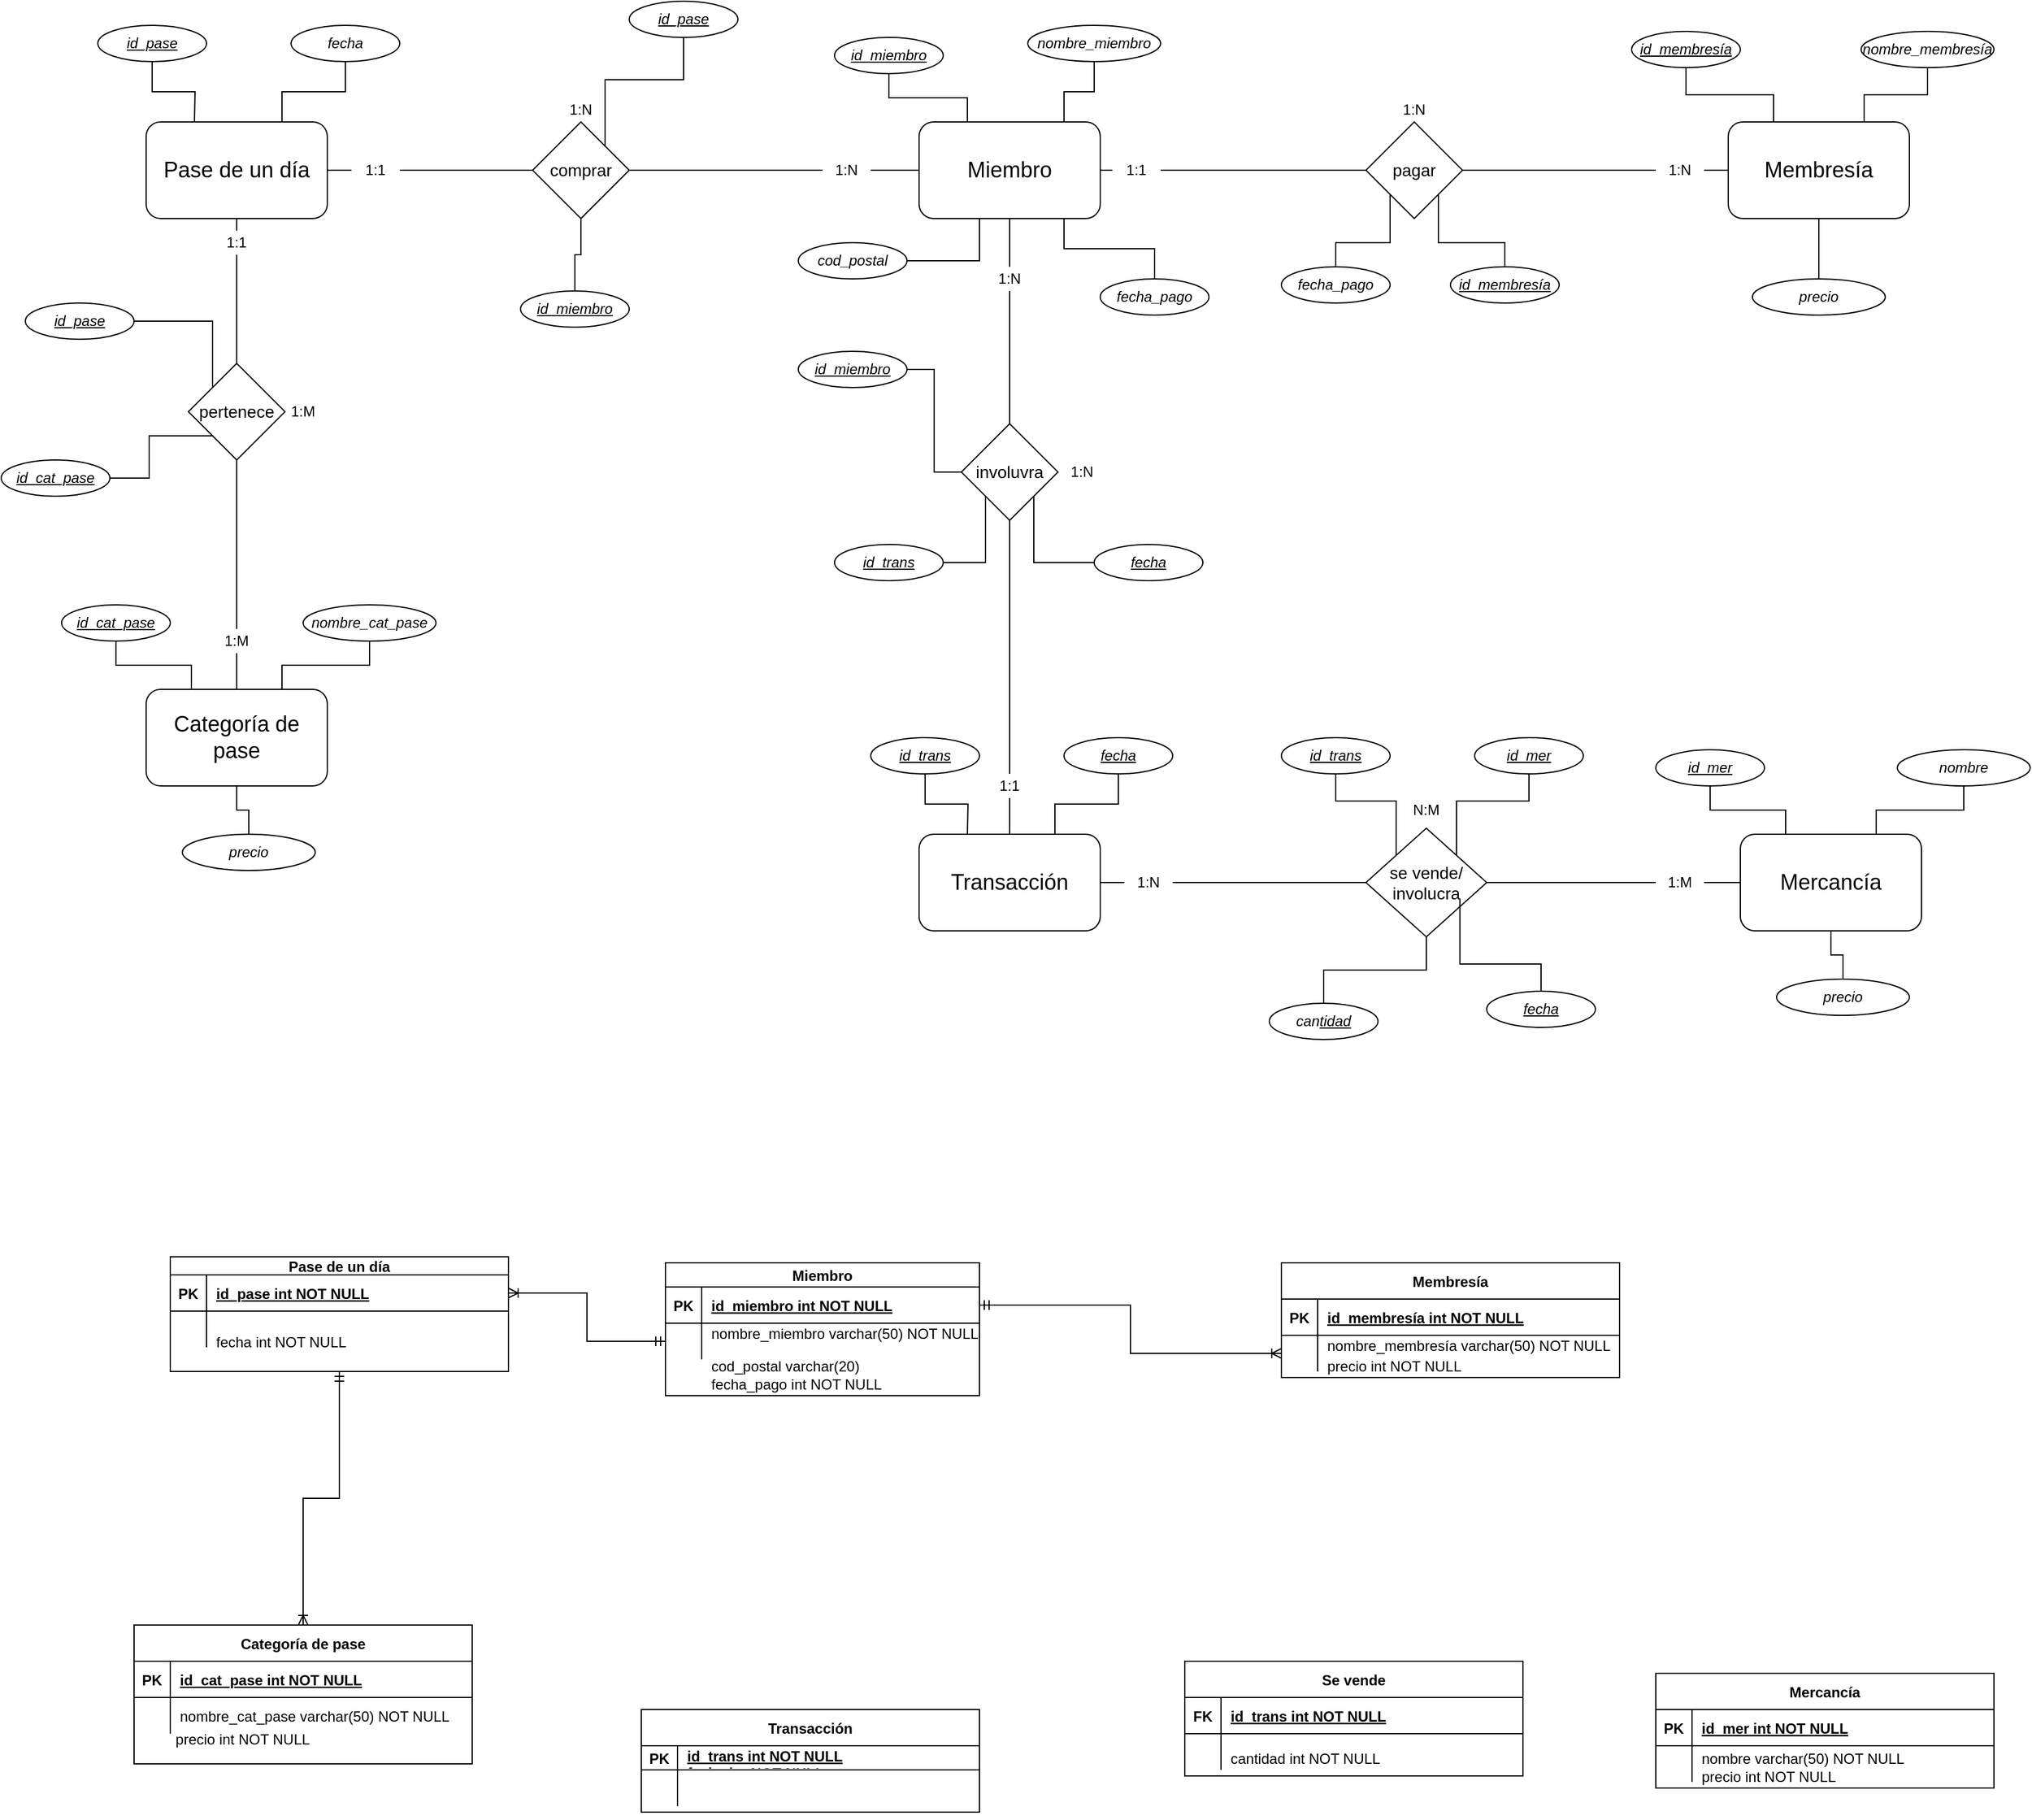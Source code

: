 <mxfile version="14.4.4" type="github">
  <diagram id="R2lEEEUBdFMjLlhIrx00" name="Page-1">
    <mxGraphModel dx="2297" dy="1808" grid="1" gridSize="10" guides="1" tooltips="1" connect="1" arrows="1" fold="1" page="1" pageScale="1" pageWidth="850" pageHeight="1100" math="0" shadow="0" extFonts="Permanent Marker^https://fonts.googleapis.com/css?family=Permanent+Marker">
      <root>
        <mxCell id="0" />
        <mxCell id="1" parent="0" />
        <mxCell id="h92drkJxd7inWmm_5_wo-7" style="edgeStyle=orthogonalEdgeStyle;rounded=0;orthogonalLoop=1;jettySize=auto;html=1;endArrow=none;endFill=0;" edge="1" parent="1" source="h92drkJxd7inWmm_5_wo-1" target="h92drkJxd7inWmm_5_wo-5">
          <mxGeometry relative="1" as="geometry">
            <Array as="points">
              <mxPoint x="540" y="-115" />
              <mxPoint x="615" y="-115" />
            </Array>
          </mxGeometry>
        </mxCell>
        <mxCell id="h92drkJxd7inWmm_5_wo-72" style="edgeStyle=orthogonalEdgeStyle;rounded=0;orthogonalLoop=1;jettySize=auto;html=1;entryX=1;entryY=0.5;entryDx=0;entryDy=0;endArrow=none;endFill=0;" edge="1" parent="1" source="h92drkJxd7inWmm_5_wo-73" target="h92drkJxd7inWmm_5_wo-70">
          <mxGeometry relative="1" as="geometry" />
        </mxCell>
        <mxCell id="h92drkJxd7inWmm_5_wo-1" value="&lt;font style=&quot;font-size: 18px&quot;&gt;Miembro&lt;/font&gt;" style="rounded=1;whiteSpace=wrap;html=1;" vertex="1" parent="1">
          <mxGeometry x="420" y="-220" width="150" height="80" as="geometry" />
        </mxCell>
        <mxCell id="h92drkJxd7inWmm_5_wo-9" style="edgeStyle=orthogonalEdgeStyle;rounded=0;orthogonalLoop=1;jettySize=auto;html=1;endArrow=none;endFill=0;" edge="1" parent="1" source="h92drkJxd7inWmm_5_wo-2" target="h92drkJxd7inWmm_5_wo-1">
          <mxGeometry relative="1" as="geometry">
            <Array as="points">
              <mxPoint x="395" y="-240" />
              <mxPoint x="460" y="-240" />
            </Array>
          </mxGeometry>
        </mxCell>
        <mxCell id="h92drkJxd7inWmm_5_wo-2" value="&lt;u&gt;&lt;i&gt;id_miembro&lt;/i&gt;&lt;/u&gt;" style="ellipse;whiteSpace=wrap;html=1;" vertex="1" parent="1">
          <mxGeometry x="350" y="-290" width="90" height="30" as="geometry" />
        </mxCell>
        <mxCell id="h92drkJxd7inWmm_5_wo-10" style="edgeStyle=orthogonalEdgeStyle;rounded=0;orthogonalLoop=1;jettySize=auto;html=1;endArrow=none;endFill=0;" edge="1" parent="1" source="h92drkJxd7inWmm_5_wo-4" target="h92drkJxd7inWmm_5_wo-1">
          <mxGeometry relative="1" as="geometry">
            <Array as="points">
              <mxPoint x="565" y="-245" />
              <mxPoint x="540" y="-245" />
            </Array>
          </mxGeometry>
        </mxCell>
        <mxCell id="h92drkJxd7inWmm_5_wo-4" value="&lt;i&gt;nombre_miembro&lt;/i&gt;" style="ellipse;whiteSpace=wrap;html=1;" vertex="1" parent="1">
          <mxGeometry x="510" y="-300" width="110" height="30" as="geometry" />
        </mxCell>
        <mxCell id="h92drkJxd7inWmm_5_wo-5" value="&lt;i&gt;fecha_pago&lt;/i&gt;" style="ellipse;whiteSpace=wrap;html=1;" vertex="1" parent="1">
          <mxGeometry x="570" y="-90" width="90" height="30" as="geometry" />
        </mxCell>
        <mxCell id="h92drkJxd7inWmm_5_wo-8" style="edgeStyle=orthogonalEdgeStyle;rounded=0;orthogonalLoop=1;jettySize=auto;html=1;endArrow=none;endFill=0;" edge="1" parent="1" source="h92drkJxd7inWmm_5_wo-6" target="h92drkJxd7inWmm_5_wo-1">
          <mxGeometry relative="1" as="geometry">
            <Array as="points">
              <mxPoint x="470" y="-105" />
            </Array>
          </mxGeometry>
        </mxCell>
        <mxCell id="h92drkJxd7inWmm_5_wo-6" value="&lt;i&gt;cod_postal&lt;/i&gt;" style="ellipse;whiteSpace=wrap;html=1;" vertex="1" parent="1">
          <mxGeometry x="320" y="-120" width="90" height="30" as="geometry" />
        </mxCell>
        <mxCell id="h92drkJxd7inWmm_5_wo-14" value="&lt;font style=&quot;font-size: 18px&quot;&gt;Membresía&lt;/font&gt;" style="rounded=1;whiteSpace=wrap;html=1;" vertex="1" parent="1">
          <mxGeometry x="1090" y="-220" width="150" height="80" as="geometry" />
        </mxCell>
        <mxCell id="h92drkJxd7inWmm_5_wo-21" style="edgeStyle=orthogonalEdgeStyle;rounded=0;orthogonalLoop=1;jettySize=auto;html=1;entryX=0.25;entryY=0;entryDx=0;entryDy=0;endArrow=none;endFill=0;" edge="1" parent="1" source="h92drkJxd7inWmm_5_wo-15" target="h92drkJxd7inWmm_5_wo-14">
          <mxGeometry relative="1" as="geometry" />
        </mxCell>
        <mxCell id="h92drkJxd7inWmm_5_wo-15" value="&lt;u&gt;&lt;i&gt;id_membresía&lt;/i&gt;&lt;/u&gt;" style="ellipse;whiteSpace=wrap;html=1;" vertex="1" parent="1">
          <mxGeometry x="1010" y="-295" width="90" height="30" as="geometry" />
        </mxCell>
        <mxCell id="h92drkJxd7inWmm_5_wo-20" style="edgeStyle=orthogonalEdgeStyle;rounded=0;orthogonalLoop=1;jettySize=auto;html=1;entryX=0.75;entryY=0;entryDx=0;entryDy=0;endArrow=none;endFill=0;" edge="1" parent="1" source="h92drkJxd7inWmm_5_wo-17" target="h92drkJxd7inWmm_5_wo-14">
          <mxGeometry relative="1" as="geometry" />
        </mxCell>
        <mxCell id="h92drkJxd7inWmm_5_wo-17" value="&lt;i&gt;nombre_membresía&lt;/i&gt;" style="ellipse;whiteSpace=wrap;html=1;" vertex="1" parent="1">
          <mxGeometry x="1200" y="-295" width="110" height="30" as="geometry" />
        </mxCell>
        <mxCell id="h92drkJxd7inWmm_5_wo-22" style="edgeStyle=orthogonalEdgeStyle;rounded=0;orthogonalLoop=1;jettySize=auto;html=1;endArrow=none;endFill=0;" edge="1" parent="1" source="h92drkJxd7inWmm_5_wo-18" target="h92drkJxd7inWmm_5_wo-14">
          <mxGeometry relative="1" as="geometry" />
        </mxCell>
        <mxCell id="h92drkJxd7inWmm_5_wo-18" value="&lt;i&gt;precio&lt;/i&gt;" style="ellipse;whiteSpace=wrap;html=1;" vertex="1" parent="1">
          <mxGeometry x="1110" y="-90" width="110" height="30" as="geometry" />
        </mxCell>
        <mxCell id="h92drkJxd7inWmm_5_wo-24" style="edgeStyle=orthogonalEdgeStyle;rounded=0;orthogonalLoop=1;jettySize=auto;html=1;entryX=0;entryY=0.5;entryDx=0;entryDy=0;endArrow=none;endFill=0;" edge="1" parent="1" source="h92drkJxd7inWmm_5_wo-67" target="h92drkJxd7inWmm_5_wo-14">
          <mxGeometry relative="1" as="geometry" />
        </mxCell>
        <mxCell id="h92drkJxd7inWmm_5_wo-25" style="edgeStyle=orthogonalEdgeStyle;rounded=0;orthogonalLoop=1;jettySize=auto;html=1;endArrow=none;endFill=0;" edge="1" parent="1" source="h92drkJxd7inWmm_5_wo-65" target="h92drkJxd7inWmm_5_wo-1">
          <mxGeometry relative="1" as="geometry">
            <Array as="points">
              <mxPoint x="570" y="-180" />
              <mxPoint x="570" y="-180" />
            </Array>
          </mxGeometry>
        </mxCell>
        <mxCell id="h92drkJxd7inWmm_5_wo-23" value="&lt;font style=&quot;font-size: 14px&quot;&gt;pagar&lt;/font&gt;" style="rhombus;whiteSpace=wrap;html=1;" vertex="1" parent="1">
          <mxGeometry x="790" y="-220" width="80" height="80" as="geometry" />
        </mxCell>
        <mxCell id="h92drkJxd7inWmm_5_wo-27" style="edgeStyle=orthogonalEdgeStyle;rounded=0;orthogonalLoop=1;jettySize=auto;html=1;entryX=0;entryY=1;entryDx=0;entryDy=0;endArrow=none;endFill=0;" edge="1" parent="1" source="h92drkJxd7inWmm_5_wo-26" target="h92drkJxd7inWmm_5_wo-23">
          <mxGeometry relative="1" as="geometry" />
        </mxCell>
        <mxCell id="h92drkJxd7inWmm_5_wo-26" value="&lt;i&gt;fecha_pago&lt;/i&gt;" style="ellipse;whiteSpace=wrap;html=1;" vertex="1" parent="1">
          <mxGeometry x="720" y="-100" width="90" height="30" as="geometry" />
        </mxCell>
        <mxCell id="h92drkJxd7inWmm_5_wo-29" style="edgeStyle=orthogonalEdgeStyle;rounded=0;orthogonalLoop=1;jettySize=auto;html=1;entryX=1;entryY=1;entryDx=0;entryDy=0;endArrow=none;endFill=0;" edge="1" parent="1" source="h92drkJxd7inWmm_5_wo-28" target="h92drkJxd7inWmm_5_wo-23">
          <mxGeometry relative="1" as="geometry" />
        </mxCell>
        <mxCell id="h92drkJxd7inWmm_5_wo-28" value="&lt;u&gt;&lt;i&gt;id_membresía&lt;/i&gt;&lt;/u&gt;" style="ellipse;whiteSpace=wrap;html=1;" vertex="1" parent="1">
          <mxGeometry x="860" y="-100" width="90" height="30" as="geometry" />
        </mxCell>
        <mxCell id="h92drkJxd7inWmm_5_wo-30" value="&lt;font style=&quot;font-size: 18px&quot;&gt;Categoría de pase&lt;/font&gt;" style="rounded=1;whiteSpace=wrap;html=1;" vertex="1" parent="1">
          <mxGeometry x="-220" y="250" width="150" height="80" as="geometry" />
        </mxCell>
        <mxCell id="h92drkJxd7inWmm_5_wo-35" style="edgeStyle=orthogonalEdgeStyle;rounded=0;orthogonalLoop=1;jettySize=auto;html=1;entryX=0.25;entryY=0;entryDx=0;entryDy=0;endArrow=none;endFill=0;" edge="1" parent="1" source="h92drkJxd7inWmm_5_wo-31" target="h92drkJxd7inWmm_5_wo-30">
          <mxGeometry relative="1" as="geometry" />
        </mxCell>
        <mxCell id="h92drkJxd7inWmm_5_wo-31" value="&lt;i&gt;&lt;u&gt;id_cat_pase&lt;/u&gt;&lt;/i&gt;" style="ellipse;whiteSpace=wrap;html=1;" vertex="1" parent="1">
          <mxGeometry x="-290" y="180" width="90" height="30" as="geometry" />
        </mxCell>
        <mxCell id="h92drkJxd7inWmm_5_wo-36" style="edgeStyle=orthogonalEdgeStyle;rounded=0;orthogonalLoop=1;jettySize=auto;html=1;entryX=0.75;entryY=0;entryDx=0;entryDy=0;endArrow=none;endFill=0;" edge="1" parent="1" source="h92drkJxd7inWmm_5_wo-33" target="h92drkJxd7inWmm_5_wo-30">
          <mxGeometry relative="1" as="geometry" />
        </mxCell>
        <mxCell id="h92drkJxd7inWmm_5_wo-33" value="&lt;i&gt;nombre_cat_pase&lt;/i&gt;" style="ellipse;whiteSpace=wrap;html=1;" vertex="1" parent="1">
          <mxGeometry x="-90" y="180" width="110" height="30" as="geometry" />
        </mxCell>
        <mxCell id="h92drkJxd7inWmm_5_wo-37" style="edgeStyle=orthogonalEdgeStyle;rounded=0;orthogonalLoop=1;jettySize=auto;html=1;endArrow=none;endFill=0;" edge="1" parent="1" source="h92drkJxd7inWmm_5_wo-34" target="h92drkJxd7inWmm_5_wo-30">
          <mxGeometry relative="1" as="geometry" />
        </mxCell>
        <mxCell id="h92drkJxd7inWmm_5_wo-34" value="&lt;i&gt;precio&lt;/i&gt;" style="ellipse;whiteSpace=wrap;html=1;" vertex="1" parent="1">
          <mxGeometry x="-190" y="370" width="110" height="30" as="geometry" />
        </mxCell>
        <mxCell id="h92drkJxd7inWmm_5_wo-71" style="edgeStyle=orthogonalEdgeStyle;rounded=0;orthogonalLoop=1;jettySize=auto;html=1;entryX=0;entryY=0.5;entryDx=0;entryDy=0;endArrow=none;endFill=0;" edge="1" parent="1" source="h92drkJxd7inWmm_5_wo-75" target="h92drkJxd7inWmm_5_wo-70">
          <mxGeometry relative="1" as="geometry" />
        </mxCell>
        <mxCell id="h92drkJxd7inWmm_5_wo-38" value="&lt;font style=&quot;font-size: 18px&quot;&gt;Pase de un día&lt;/font&gt;" style="rounded=1;whiteSpace=wrap;html=1;" vertex="1" parent="1">
          <mxGeometry x="-220" y="-220" width="150" height="80" as="geometry" />
        </mxCell>
        <mxCell id="h92drkJxd7inWmm_5_wo-46" style="edgeStyle=orthogonalEdgeStyle;rounded=0;orthogonalLoop=1;jettySize=auto;html=1;endArrow=none;endFill=0;" edge="1" parent="1" source="h92drkJxd7inWmm_5_wo-43">
          <mxGeometry relative="1" as="geometry">
            <mxPoint x="-180" y="-220" as="targetPoint" />
          </mxGeometry>
        </mxCell>
        <mxCell id="h92drkJxd7inWmm_5_wo-43" value="&lt;i&gt;&lt;u&gt;id_pase&lt;/u&gt;&lt;/i&gt;" style="ellipse;whiteSpace=wrap;html=1;" vertex="1" parent="1">
          <mxGeometry x="-260" y="-300" width="90" height="30" as="geometry" />
        </mxCell>
        <mxCell id="h92drkJxd7inWmm_5_wo-45" style="edgeStyle=orthogonalEdgeStyle;rounded=0;orthogonalLoop=1;jettySize=auto;html=1;entryX=0.75;entryY=0;entryDx=0;entryDy=0;endArrow=none;endFill=0;" edge="1" parent="1" source="h92drkJxd7inWmm_5_wo-44" target="h92drkJxd7inWmm_5_wo-38">
          <mxGeometry relative="1" as="geometry" />
        </mxCell>
        <mxCell id="h92drkJxd7inWmm_5_wo-44" value="&lt;i&gt;fecha&lt;/i&gt;" style="ellipse;whiteSpace=wrap;html=1;" vertex="1" parent="1">
          <mxGeometry x="-100" y="-300" width="90" height="30" as="geometry" />
        </mxCell>
        <mxCell id="h92drkJxd7inWmm_5_wo-98" style="edgeStyle=orthogonalEdgeStyle;rounded=0;orthogonalLoop=1;jettySize=auto;html=1;endArrow=none;endFill=0;" edge="1" parent="1" source="h92drkJxd7inWmm_5_wo-99" target="h92drkJxd7inWmm_5_wo-96">
          <mxGeometry relative="1" as="geometry" />
        </mxCell>
        <mxCell id="h92drkJxd7inWmm_5_wo-53" value="&lt;font style=&quot;font-size: 18px&quot;&gt;Mercancía&lt;/font&gt;" style="rounded=1;whiteSpace=wrap;html=1;" vertex="1" parent="1">
          <mxGeometry x="1100" y="370" width="150" height="80" as="geometry" />
        </mxCell>
        <mxCell id="h92drkJxd7inWmm_5_wo-54" style="edgeStyle=orthogonalEdgeStyle;rounded=0;orthogonalLoop=1;jettySize=auto;html=1;entryX=0.25;entryY=0;entryDx=0;entryDy=0;endArrow=none;endFill=0;" edge="1" parent="1" source="h92drkJxd7inWmm_5_wo-55" target="h92drkJxd7inWmm_5_wo-53">
          <mxGeometry relative="1" as="geometry" />
        </mxCell>
        <mxCell id="h92drkJxd7inWmm_5_wo-55" value="&lt;i&gt;&lt;u&gt;id_mer&lt;/u&gt;&lt;/i&gt;" style="ellipse;whiteSpace=wrap;html=1;" vertex="1" parent="1">
          <mxGeometry x="1030" y="300" width="90" height="30" as="geometry" />
        </mxCell>
        <mxCell id="h92drkJxd7inWmm_5_wo-56" style="edgeStyle=orthogonalEdgeStyle;rounded=0;orthogonalLoop=1;jettySize=auto;html=1;entryX=0.75;entryY=0;entryDx=0;entryDy=0;endArrow=none;endFill=0;" edge="1" parent="1" source="h92drkJxd7inWmm_5_wo-57" target="h92drkJxd7inWmm_5_wo-53">
          <mxGeometry relative="1" as="geometry" />
        </mxCell>
        <mxCell id="h92drkJxd7inWmm_5_wo-57" value="&lt;i&gt;nombre&lt;/i&gt;" style="ellipse;whiteSpace=wrap;html=1;" vertex="1" parent="1">
          <mxGeometry x="1230" y="300" width="110" height="30" as="geometry" />
        </mxCell>
        <mxCell id="h92drkJxd7inWmm_5_wo-58" style="edgeStyle=orthogonalEdgeStyle;rounded=0;orthogonalLoop=1;jettySize=auto;html=1;endArrow=none;endFill=0;" edge="1" parent="1" source="h92drkJxd7inWmm_5_wo-59" target="h92drkJxd7inWmm_5_wo-53">
          <mxGeometry relative="1" as="geometry" />
        </mxCell>
        <mxCell id="h92drkJxd7inWmm_5_wo-59" value="&lt;i&gt;precio&lt;/i&gt;" style="ellipse;whiteSpace=wrap;html=1;" vertex="1" parent="1">
          <mxGeometry x="1130" y="490" width="110" height="30" as="geometry" />
        </mxCell>
        <mxCell id="h92drkJxd7inWmm_5_wo-97" style="edgeStyle=orthogonalEdgeStyle;rounded=0;orthogonalLoop=1;jettySize=auto;html=1;endArrow=none;endFill=0;" edge="1" parent="1" source="h92drkJxd7inWmm_5_wo-101" target="h92drkJxd7inWmm_5_wo-96">
          <mxGeometry relative="1" as="geometry" />
        </mxCell>
        <mxCell id="h92drkJxd7inWmm_5_wo-60" value="&lt;font style=&quot;font-size: 18px&quot;&gt;Transacción&lt;/font&gt;" style="rounded=1;whiteSpace=wrap;html=1;" vertex="1" parent="1">
          <mxGeometry x="420" y="370" width="150" height="80" as="geometry" />
        </mxCell>
        <mxCell id="h92drkJxd7inWmm_5_wo-61" style="edgeStyle=orthogonalEdgeStyle;rounded=0;orthogonalLoop=1;jettySize=auto;html=1;endArrow=none;endFill=0;" edge="1" parent="1" source="h92drkJxd7inWmm_5_wo-62">
          <mxGeometry relative="1" as="geometry">
            <mxPoint x="460" y="370" as="targetPoint" />
          </mxGeometry>
        </mxCell>
        <mxCell id="h92drkJxd7inWmm_5_wo-62" value="&lt;i&gt;&lt;u&gt;id_trans&lt;/u&gt;&lt;/i&gt;" style="ellipse;whiteSpace=wrap;html=1;" vertex="1" parent="1">
          <mxGeometry x="380" y="290" width="90" height="30" as="geometry" />
        </mxCell>
        <mxCell id="h92drkJxd7inWmm_5_wo-63" style="edgeStyle=orthogonalEdgeStyle;rounded=0;orthogonalLoop=1;jettySize=auto;html=1;entryX=0.75;entryY=0;entryDx=0;entryDy=0;endArrow=none;endFill=0;" edge="1" parent="1" source="h92drkJxd7inWmm_5_wo-64" target="h92drkJxd7inWmm_5_wo-60">
          <mxGeometry relative="1" as="geometry" />
        </mxCell>
        <mxCell id="h92drkJxd7inWmm_5_wo-64" value="&lt;i&gt;&lt;u&gt;fecha&lt;/u&gt;&lt;/i&gt;" style="ellipse;whiteSpace=wrap;html=1;" vertex="1" parent="1">
          <mxGeometry x="540" y="290" width="90" height="30" as="geometry" />
        </mxCell>
        <mxCell id="h92drkJxd7inWmm_5_wo-65" value="1:1" style="text;html=1;strokeColor=none;fillColor=none;align=center;verticalAlign=middle;whiteSpace=wrap;rounded=0;" vertex="1" parent="1">
          <mxGeometry x="580" y="-190" width="40" height="20" as="geometry" />
        </mxCell>
        <mxCell id="h92drkJxd7inWmm_5_wo-66" style="edgeStyle=orthogonalEdgeStyle;rounded=0;orthogonalLoop=1;jettySize=auto;html=1;endArrow=none;endFill=0;" edge="1" parent="1" source="h92drkJxd7inWmm_5_wo-23" target="h92drkJxd7inWmm_5_wo-65">
          <mxGeometry relative="1" as="geometry">
            <mxPoint x="790" y="-180" as="sourcePoint" />
            <mxPoint x="570" y="-180" as="targetPoint" />
          </mxGeometry>
        </mxCell>
        <mxCell id="h92drkJxd7inWmm_5_wo-67" value="1:N" style="text;html=1;strokeColor=none;fillColor=none;align=center;verticalAlign=middle;whiteSpace=wrap;rounded=0;" vertex="1" parent="1">
          <mxGeometry x="1030" y="-190" width="40" height="20" as="geometry" />
        </mxCell>
        <mxCell id="h92drkJxd7inWmm_5_wo-68" style="edgeStyle=orthogonalEdgeStyle;rounded=0;orthogonalLoop=1;jettySize=auto;html=1;entryX=0;entryY=0.5;entryDx=0;entryDy=0;endArrow=none;endFill=0;" edge="1" parent="1" source="h92drkJxd7inWmm_5_wo-23" target="h92drkJxd7inWmm_5_wo-67">
          <mxGeometry relative="1" as="geometry">
            <mxPoint x="870" y="-180" as="sourcePoint" />
            <mxPoint x="1090" y="-180" as="targetPoint" />
          </mxGeometry>
        </mxCell>
        <mxCell id="h92drkJxd7inWmm_5_wo-69" value="1:N" style="text;html=1;strokeColor=none;fillColor=none;align=center;verticalAlign=middle;whiteSpace=wrap;rounded=0;" vertex="1" parent="1">
          <mxGeometry x="810" y="-240" width="40" height="20" as="geometry" />
        </mxCell>
        <mxCell id="h92drkJxd7inWmm_5_wo-117" style="edgeStyle=orthogonalEdgeStyle;rounded=0;orthogonalLoop=1;jettySize=auto;html=1;endArrow=none;endFill=0;exitX=1;exitY=0;exitDx=0;exitDy=0;" edge="1" parent="1" source="h92drkJxd7inWmm_5_wo-70" target="h92drkJxd7inWmm_5_wo-112">
          <mxGeometry relative="1" as="geometry" />
        </mxCell>
        <mxCell id="h92drkJxd7inWmm_5_wo-70" value="&lt;font style=&quot;font-size: 14px&quot;&gt;comprar&lt;/font&gt;" style="rhombus;whiteSpace=wrap;html=1;" vertex="1" parent="1">
          <mxGeometry x="100" y="-220" width="80" height="80" as="geometry" />
        </mxCell>
        <mxCell id="h92drkJxd7inWmm_5_wo-73" value="1:N" style="text;html=1;strokeColor=none;fillColor=none;align=center;verticalAlign=middle;whiteSpace=wrap;rounded=0;" vertex="1" parent="1">
          <mxGeometry x="340" y="-190" width="40" height="20" as="geometry" />
        </mxCell>
        <mxCell id="h92drkJxd7inWmm_5_wo-74" style="edgeStyle=orthogonalEdgeStyle;rounded=0;orthogonalLoop=1;jettySize=auto;html=1;entryX=1;entryY=0.5;entryDx=0;entryDy=0;endArrow=none;endFill=0;" edge="1" parent="1" source="h92drkJxd7inWmm_5_wo-1" target="h92drkJxd7inWmm_5_wo-73">
          <mxGeometry relative="1" as="geometry">
            <mxPoint x="420" y="-180" as="sourcePoint" />
            <mxPoint x="180" y="-180" as="targetPoint" />
          </mxGeometry>
        </mxCell>
        <mxCell id="h92drkJxd7inWmm_5_wo-75" value="1:1" style="text;html=1;strokeColor=none;fillColor=none;align=center;verticalAlign=middle;whiteSpace=wrap;rounded=0;" vertex="1" parent="1">
          <mxGeometry x="-50" y="-190" width="40" height="20" as="geometry" />
        </mxCell>
        <mxCell id="h92drkJxd7inWmm_5_wo-77" style="edgeStyle=orthogonalEdgeStyle;rounded=0;orthogonalLoop=1;jettySize=auto;html=1;entryX=0;entryY=0.5;entryDx=0;entryDy=0;endArrow=none;endFill=0;" edge="1" parent="1" source="h92drkJxd7inWmm_5_wo-38" target="h92drkJxd7inWmm_5_wo-75">
          <mxGeometry relative="1" as="geometry">
            <mxPoint x="-70" y="-180" as="sourcePoint" />
            <mxPoint x="100" y="-180" as="targetPoint" />
          </mxGeometry>
        </mxCell>
        <mxCell id="h92drkJxd7inWmm_5_wo-78" value="1:N" style="text;html=1;strokeColor=none;fillColor=none;align=center;verticalAlign=middle;whiteSpace=wrap;rounded=0;" vertex="1" parent="1">
          <mxGeometry x="120" y="-240" width="40" height="20" as="geometry" />
        </mxCell>
        <mxCell id="h92drkJxd7inWmm_5_wo-80" style="edgeStyle=orthogonalEdgeStyle;rounded=0;orthogonalLoop=1;jettySize=auto;html=1;endArrow=none;endFill=0;" edge="1" parent="1" source="h92drkJxd7inWmm_5_wo-82" target="h92drkJxd7inWmm_5_wo-38">
          <mxGeometry relative="1" as="geometry">
            <Array as="points">
              <mxPoint x="-145" y="-140" />
              <mxPoint x="-145" y="-140" />
            </Array>
          </mxGeometry>
        </mxCell>
        <mxCell id="h92drkJxd7inWmm_5_wo-81" style="edgeStyle=orthogonalEdgeStyle;rounded=0;orthogonalLoop=1;jettySize=auto;html=1;endArrow=none;endFill=0;" edge="1" parent="1" source="h92drkJxd7inWmm_5_wo-84" target="h92drkJxd7inWmm_5_wo-30">
          <mxGeometry relative="1" as="geometry" />
        </mxCell>
        <mxCell id="h92drkJxd7inWmm_5_wo-79" value="&lt;font style=&quot;font-size: 14px&quot;&gt;pertenece&lt;/font&gt;" style="rhombus;whiteSpace=wrap;html=1;" vertex="1" parent="1">
          <mxGeometry x="-185" y="-20" width="80" height="80" as="geometry" />
        </mxCell>
        <mxCell id="h92drkJxd7inWmm_5_wo-82" value="1:1" style="text;html=1;strokeColor=none;fillColor=none;align=center;verticalAlign=middle;whiteSpace=wrap;rounded=0;" vertex="1" parent="1">
          <mxGeometry x="-165" y="-130" width="40" height="20" as="geometry" />
        </mxCell>
        <mxCell id="h92drkJxd7inWmm_5_wo-83" style="edgeStyle=orthogonalEdgeStyle;rounded=0;orthogonalLoop=1;jettySize=auto;html=1;endArrow=none;endFill=0;" edge="1" parent="1" source="h92drkJxd7inWmm_5_wo-79" target="h92drkJxd7inWmm_5_wo-82">
          <mxGeometry relative="1" as="geometry">
            <mxPoint x="-145" y="-20" as="sourcePoint" />
            <mxPoint x="-145" y="-140" as="targetPoint" />
          </mxGeometry>
        </mxCell>
        <mxCell id="h92drkJxd7inWmm_5_wo-84" value="1:M" style="text;html=1;strokeColor=none;fillColor=none;align=center;verticalAlign=middle;whiteSpace=wrap;rounded=0;" vertex="1" parent="1">
          <mxGeometry x="-165" y="200" width="40" height="20" as="geometry" />
        </mxCell>
        <mxCell id="h92drkJxd7inWmm_5_wo-85" style="edgeStyle=orthogonalEdgeStyle;rounded=0;orthogonalLoop=1;jettySize=auto;html=1;endArrow=none;endFill=0;" edge="1" parent="1" source="h92drkJxd7inWmm_5_wo-79" target="h92drkJxd7inWmm_5_wo-84">
          <mxGeometry relative="1" as="geometry">
            <mxPoint x="-145" y="60" as="sourcePoint" />
            <mxPoint x="-145" y="250" as="targetPoint" />
          </mxGeometry>
        </mxCell>
        <mxCell id="h92drkJxd7inWmm_5_wo-86" value="1:M" style="text;html=1;strokeColor=none;fillColor=none;align=center;verticalAlign=middle;whiteSpace=wrap;rounded=0;" vertex="1" parent="1">
          <mxGeometry x="-110" y="10" width="40" height="20" as="geometry" />
        </mxCell>
        <mxCell id="h92drkJxd7inWmm_5_wo-88" style="edgeStyle=orthogonalEdgeStyle;rounded=0;orthogonalLoop=1;jettySize=auto;html=1;endArrow=none;endFill=0;" edge="1" parent="1" source="h92drkJxd7inWmm_5_wo-93" target="h92drkJxd7inWmm_5_wo-1">
          <mxGeometry relative="1" as="geometry" />
        </mxCell>
        <mxCell id="h92drkJxd7inWmm_5_wo-89" style="edgeStyle=orthogonalEdgeStyle;rounded=0;orthogonalLoop=1;jettySize=auto;html=1;endArrow=none;endFill=0;" edge="1" parent="1" source="h92drkJxd7inWmm_5_wo-90" target="h92drkJxd7inWmm_5_wo-60">
          <mxGeometry relative="1" as="geometry" />
        </mxCell>
        <mxCell id="h92drkJxd7inWmm_5_wo-87" value="&lt;font style=&quot;font-size: 14px&quot;&gt;involuvra&lt;/font&gt;" style="rhombus;whiteSpace=wrap;html=1;" vertex="1" parent="1">
          <mxGeometry x="455" y="30" width="80" height="80" as="geometry" />
        </mxCell>
        <mxCell id="h92drkJxd7inWmm_5_wo-90" value="1:1" style="text;html=1;strokeColor=none;fillColor=none;align=center;verticalAlign=middle;whiteSpace=wrap;rounded=0;" vertex="1" parent="1">
          <mxGeometry x="475" y="320" width="40" height="20" as="geometry" />
        </mxCell>
        <mxCell id="h92drkJxd7inWmm_5_wo-92" style="edgeStyle=orthogonalEdgeStyle;rounded=0;orthogonalLoop=1;jettySize=auto;html=1;endArrow=none;endFill=0;" edge="1" parent="1" source="h92drkJxd7inWmm_5_wo-87" target="h92drkJxd7inWmm_5_wo-90">
          <mxGeometry relative="1" as="geometry">
            <mxPoint x="495" y="110" as="sourcePoint" />
            <mxPoint x="495" y="370" as="targetPoint" />
          </mxGeometry>
        </mxCell>
        <mxCell id="h92drkJxd7inWmm_5_wo-93" value="1:N" style="text;html=1;strokeColor=none;fillColor=none;align=center;verticalAlign=middle;whiteSpace=wrap;rounded=0;" vertex="1" parent="1">
          <mxGeometry x="475" y="-100" width="40" height="20" as="geometry" />
        </mxCell>
        <mxCell id="h92drkJxd7inWmm_5_wo-94" style="edgeStyle=orthogonalEdgeStyle;rounded=0;orthogonalLoop=1;jettySize=auto;html=1;endArrow=none;endFill=0;" edge="1" parent="1" source="h92drkJxd7inWmm_5_wo-87" target="h92drkJxd7inWmm_5_wo-93">
          <mxGeometry relative="1" as="geometry">
            <mxPoint x="495" y="30" as="sourcePoint" />
            <mxPoint x="495" y="-140" as="targetPoint" />
          </mxGeometry>
        </mxCell>
        <mxCell id="h92drkJxd7inWmm_5_wo-95" value="1:N" style="text;html=1;strokeColor=none;fillColor=none;align=center;verticalAlign=middle;whiteSpace=wrap;rounded=0;" vertex="1" parent="1">
          <mxGeometry x="535" y="60" width="40" height="20" as="geometry" />
        </mxCell>
        <mxCell id="h92drkJxd7inWmm_5_wo-96" value="&lt;font style=&quot;font-size: 14px&quot;&gt;se vende/&lt;br&gt;involucra&lt;br&gt;&lt;/font&gt;" style="rhombus;whiteSpace=wrap;html=1;" vertex="1" parent="1">
          <mxGeometry x="790" y="365" width="100" height="90" as="geometry" />
        </mxCell>
        <mxCell id="h92drkJxd7inWmm_5_wo-99" value="1:M&lt;span style=&quot;color: rgba(0 , 0 , 0 , 0) ; font-family: monospace ; font-size: 0px&quot;&gt;%3CmxGraphModel%3E%3Croot%3E%3CmxCell%20id%3D%220%22%2F%3E%3CmxCell%20id%3D%221%22%20parent%3D%220%22%2F%3E%3CmxCell%20id%3D%222%22%20value%3D%221%3AN%22%20style%3D%22text%3Bhtml%3D1%3BstrokeColor%3Dnone%3BfillColor%3Dnone%3Balign%3Dcenter%3BverticalAlign%3Dmiddle%3BwhiteSpace%3Dwrap%3Brounded%3D0%3B%22%20vertex%3D%221%22%20parent%3D%221%22%3E%3CmxGeometry%20x%3D%221030%22%20y%3D%22400%22%20width%3D%2240%22%20height%3D%2220%22%20as%3D%22geometry%22%2F%3E%3C%2FmxCell%3E%3C%2Froot%3E%3C%2FmxGraphModel%3E&lt;/span&gt;" style="text;html=1;strokeColor=none;fillColor=none;align=center;verticalAlign=middle;whiteSpace=wrap;rounded=0;" vertex="1" parent="1">
          <mxGeometry x="1030" y="400" width="40" height="20" as="geometry" />
        </mxCell>
        <mxCell id="h92drkJxd7inWmm_5_wo-100" style="edgeStyle=orthogonalEdgeStyle;rounded=0;orthogonalLoop=1;jettySize=auto;html=1;endArrow=none;endFill=0;" edge="1" parent="1" source="h92drkJxd7inWmm_5_wo-53" target="h92drkJxd7inWmm_5_wo-99">
          <mxGeometry relative="1" as="geometry">
            <mxPoint x="1100" y="410" as="sourcePoint" />
            <mxPoint x="880" y="410" as="targetPoint" />
          </mxGeometry>
        </mxCell>
        <mxCell id="h92drkJxd7inWmm_5_wo-101" value="1:N" style="text;html=1;strokeColor=none;fillColor=none;align=center;verticalAlign=middle;whiteSpace=wrap;rounded=0;" vertex="1" parent="1">
          <mxGeometry x="590" y="400" width="40" height="20" as="geometry" />
        </mxCell>
        <mxCell id="h92drkJxd7inWmm_5_wo-102" style="edgeStyle=orthogonalEdgeStyle;rounded=0;orthogonalLoop=1;jettySize=auto;html=1;endArrow=none;endFill=0;" edge="1" parent="1" source="h92drkJxd7inWmm_5_wo-60" target="h92drkJxd7inWmm_5_wo-101">
          <mxGeometry relative="1" as="geometry">
            <mxPoint x="570" y="410" as="sourcePoint" />
            <mxPoint x="800" y="410" as="targetPoint" />
          </mxGeometry>
        </mxCell>
        <mxCell id="h92drkJxd7inWmm_5_wo-103" value="N:M" style="text;html=1;strokeColor=none;fillColor=none;align=center;verticalAlign=middle;whiteSpace=wrap;rounded=0;" vertex="1" parent="1">
          <mxGeometry x="820" y="340" width="40" height="20" as="geometry" />
        </mxCell>
        <mxCell id="h92drkJxd7inWmm_5_wo-109" style="edgeStyle=orthogonalEdgeStyle;rounded=0;orthogonalLoop=1;jettySize=auto;html=1;endArrow=none;endFill=0;" edge="1" parent="1" source="h92drkJxd7inWmm_5_wo-104" target="h92drkJxd7inWmm_5_wo-96">
          <mxGeometry relative="1" as="geometry" />
        </mxCell>
        <mxCell id="h92drkJxd7inWmm_5_wo-104" value="&lt;i&gt;can&lt;u&gt;tidad&lt;br&gt;&lt;/u&gt;&lt;/i&gt;" style="ellipse;whiteSpace=wrap;html=1;" vertex="1" parent="1">
          <mxGeometry x="710" y="510" width="90" height="30" as="geometry" />
        </mxCell>
        <mxCell id="h92drkJxd7inWmm_5_wo-111" style="edgeStyle=orthogonalEdgeStyle;rounded=0;orthogonalLoop=1;jettySize=auto;html=1;entryX=0;entryY=0;entryDx=0;entryDy=0;endArrow=none;endFill=0;" edge="1" parent="1" source="h92drkJxd7inWmm_5_wo-106" target="h92drkJxd7inWmm_5_wo-96">
          <mxGeometry relative="1" as="geometry" />
        </mxCell>
        <mxCell id="h92drkJxd7inWmm_5_wo-106" value="&lt;i&gt;&lt;u&gt;id_trans&lt;/u&gt;&lt;/i&gt;" style="ellipse;whiteSpace=wrap;html=1;" vertex="1" parent="1">
          <mxGeometry x="720" y="290" width="90" height="30" as="geometry" />
        </mxCell>
        <mxCell id="h92drkJxd7inWmm_5_wo-110" style="edgeStyle=orthogonalEdgeStyle;rounded=0;orthogonalLoop=1;jettySize=auto;html=1;entryX=1;entryY=0;entryDx=0;entryDy=0;endArrow=none;endFill=0;" edge="1" parent="1" source="h92drkJxd7inWmm_5_wo-107" target="h92drkJxd7inWmm_5_wo-96">
          <mxGeometry relative="1" as="geometry" />
        </mxCell>
        <mxCell id="h92drkJxd7inWmm_5_wo-107" value="&lt;i&gt;&lt;u&gt;id_mer&lt;/u&gt;&lt;/i&gt;" style="ellipse;whiteSpace=wrap;html=1;" vertex="1" parent="1">
          <mxGeometry x="880" y="290" width="90" height="30" as="geometry" />
        </mxCell>
        <mxCell id="h92drkJxd7inWmm_5_wo-112" value="&lt;i&gt;&lt;u&gt;id_pase&lt;/u&gt;&lt;/i&gt;" style="ellipse;whiteSpace=wrap;html=1;" vertex="1" parent="1">
          <mxGeometry x="180" y="-320" width="90" height="30" as="geometry" />
        </mxCell>
        <mxCell id="h92drkJxd7inWmm_5_wo-116" style="edgeStyle=orthogonalEdgeStyle;rounded=0;orthogonalLoop=1;jettySize=auto;html=1;endArrow=none;endFill=0;" edge="1" parent="1" source="h92drkJxd7inWmm_5_wo-114" target="h92drkJxd7inWmm_5_wo-70">
          <mxGeometry relative="1" as="geometry" />
        </mxCell>
        <mxCell id="h92drkJxd7inWmm_5_wo-114" value="&lt;u&gt;&lt;i&gt;id_miembro&lt;/i&gt;&lt;/u&gt;" style="ellipse;whiteSpace=wrap;html=1;" vertex="1" parent="1">
          <mxGeometry x="90" y="-80" width="90" height="30" as="geometry" />
        </mxCell>
        <mxCell id="h92drkJxd7inWmm_5_wo-123" style="edgeStyle=orthogonalEdgeStyle;rounded=0;orthogonalLoop=1;jettySize=auto;html=1;entryX=0;entryY=0;entryDx=0;entryDy=0;endArrow=none;endFill=0;" edge="1" parent="1" source="h92drkJxd7inWmm_5_wo-118" target="h92drkJxd7inWmm_5_wo-79">
          <mxGeometry relative="1" as="geometry" />
        </mxCell>
        <mxCell id="h92drkJxd7inWmm_5_wo-118" value="&lt;i&gt;&lt;u&gt;id_pase&lt;/u&gt;&lt;/i&gt;" style="ellipse;whiteSpace=wrap;html=1;" vertex="1" parent="1">
          <mxGeometry x="-320" y="-70" width="90" height="30" as="geometry" />
        </mxCell>
        <mxCell id="h92drkJxd7inWmm_5_wo-122" style="edgeStyle=orthogonalEdgeStyle;rounded=0;orthogonalLoop=1;jettySize=auto;html=1;entryX=0;entryY=1;entryDx=0;entryDy=0;endArrow=none;endFill=0;" edge="1" parent="1" source="h92drkJxd7inWmm_5_wo-119" target="h92drkJxd7inWmm_5_wo-79">
          <mxGeometry relative="1" as="geometry" />
        </mxCell>
        <mxCell id="h92drkJxd7inWmm_5_wo-119" value="&lt;i&gt;&lt;u&gt;id_cat_pase&lt;/u&gt;&lt;/i&gt;" style="ellipse;whiteSpace=wrap;html=1;" vertex="1" parent="1">
          <mxGeometry x="-340" y="60" width="90" height="30" as="geometry" />
        </mxCell>
        <mxCell id="h92drkJxd7inWmm_5_wo-128" style="edgeStyle=orthogonalEdgeStyle;rounded=0;orthogonalLoop=1;jettySize=auto;html=1;entryX=0;entryY=0.5;entryDx=0;entryDy=0;endArrow=none;endFill=0;" edge="1" parent="1" source="h92drkJxd7inWmm_5_wo-124" target="h92drkJxd7inWmm_5_wo-87">
          <mxGeometry relative="1" as="geometry" />
        </mxCell>
        <mxCell id="h92drkJxd7inWmm_5_wo-124" value="&lt;u&gt;&lt;i&gt;id_miembro&lt;/i&gt;&lt;/u&gt;" style="ellipse;whiteSpace=wrap;html=1;" vertex="1" parent="1">
          <mxGeometry x="320" y="-30" width="90" height="30" as="geometry" />
        </mxCell>
        <mxCell id="h92drkJxd7inWmm_5_wo-131" style="edgeStyle=orthogonalEdgeStyle;rounded=0;orthogonalLoop=1;jettySize=auto;html=1;entryX=0;entryY=1;entryDx=0;entryDy=0;endArrow=none;endFill=0;" edge="1" parent="1" source="h92drkJxd7inWmm_5_wo-126" target="h92drkJxd7inWmm_5_wo-87">
          <mxGeometry relative="1" as="geometry" />
        </mxCell>
        <mxCell id="h92drkJxd7inWmm_5_wo-126" value="&lt;i&gt;&lt;u&gt;id_trans&lt;/u&gt;&lt;/i&gt;" style="ellipse;whiteSpace=wrap;html=1;" vertex="1" parent="1">
          <mxGeometry x="350" y="130" width="90" height="30" as="geometry" />
        </mxCell>
        <mxCell id="h92drkJxd7inWmm_5_wo-130" style="edgeStyle=orthogonalEdgeStyle;rounded=0;orthogonalLoop=1;jettySize=auto;html=1;entryX=1;entryY=1;entryDx=0;entryDy=0;endArrow=none;endFill=0;" edge="1" parent="1" source="h92drkJxd7inWmm_5_wo-127" target="h92drkJxd7inWmm_5_wo-87">
          <mxGeometry relative="1" as="geometry" />
        </mxCell>
        <mxCell id="h92drkJxd7inWmm_5_wo-127" value="&lt;i&gt;&lt;u&gt;fecha&lt;/u&gt;&lt;/i&gt;" style="ellipse;whiteSpace=wrap;html=1;" vertex="1" parent="1">
          <mxGeometry x="565" y="130" width="90" height="30" as="geometry" />
        </mxCell>
        <mxCell id="h92drkJxd7inWmm_5_wo-132" value="Miembro" style="shape=table;startSize=20;container=1;collapsible=1;childLayout=tableLayout;fixedRows=1;rowLines=0;fontStyle=1;align=center;resizeLast=1;" vertex="1" parent="1">
          <mxGeometry x="210" y="725" width="260" height="110" as="geometry" />
        </mxCell>
        <mxCell id="h92drkJxd7inWmm_5_wo-133" value="" style="shape=partialRectangle;collapsible=0;dropTarget=0;pointerEvents=0;fillColor=none;points=[[0,0.5],[1,0.5]];portConstraint=eastwest;top=0;left=0;right=0;bottom=1;" vertex="1" parent="h92drkJxd7inWmm_5_wo-132">
          <mxGeometry y="20" width="260" height="30" as="geometry" />
        </mxCell>
        <mxCell id="h92drkJxd7inWmm_5_wo-134" value="PK" style="shape=partialRectangle;overflow=hidden;connectable=0;fillColor=none;top=0;left=0;bottom=0;right=0;fontStyle=1;" vertex="1" parent="h92drkJxd7inWmm_5_wo-133">
          <mxGeometry width="30" height="30" as="geometry" />
        </mxCell>
        <mxCell id="h92drkJxd7inWmm_5_wo-135" value="id_miembro int NOT NULL " style="shape=partialRectangle;overflow=hidden;connectable=0;fillColor=none;top=0;left=0;bottom=0;right=0;align=left;spacingLeft=6;fontStyle=5;" vertex="1" parent="h92drkJxd7inWmm_5_wo-133">
          <mxGeometry x="30" width="230" height="30" as="geometry" />
        </mxCell>
        <mxCell id="h92drkJxd7inWmm_5_wo-136" value="" style="shape=partialRectangle;collapsible=0;dropTarget=0;pointerEvents=0;fillColor=none;points=[[0,0.5],[1,0.5]];portConstraint=eastwest;top=0;left=0;right=0;bottom=0;" vertex="1" parent="h92drkJxd7inWmm_5_wo-132">
          <mxGeometry y="50" width="260" height="30" as="geometry" />
        </mxCell>
        <mxCell id="h92drkJxd7inWmm_5_wo-137" value="" style="shape=partialRectangle;overflow=hidden;connectable=0;fillColor=none;top=0;left=0;bottom=0;right=0;" vertex="1" parent="h92drkJxd7inWmm_5_wo-136">
          <mxGeometry width="30" height="30" as="geometry" />
        </mxCell>
        <mxCell id="h92drkJxd7inWmm_5_wo-138" value="nombre_miembro varchar(50) NOT NULL&#xa;" style="shape=partialRectangle;overflow=hidden;connectable=0;fillColor=none;top=0;left=0;bottom=0;right=0;align=left;spacingLeft=6;" vertex="1" parent="h92drkJxd7inWmm_5_wo-136">
          <mxGeometry x="30" width="230" height="30" as="geometry" />
        </mxCell>
        <mxCell id="h92drkJxd7inWmm_5_wo-139" value="cod_postal varchar(20)" style="shape=partialRectangle;overflow=hidden;connectable=0;fillColor=none;top=0;left=0;bottom=0;right=0;align=left;spacingLeft=6;" vertex="1" parent="1">
          <mxGeometry x="240" y="795" width="240" height="30" as="geometry" />
        </mxCell>
        <mxCell id="h92drkJxd7inWmm_5_wo-140" value="fecha_pago int NOT NULL" style="shape=partialRectangle;overflow=hidden;connectable=0;fillColor=none;top=0;left=0;bottom=0;right=0;align=left;spacingLeft=6;" vertex="1" parent="1">
          <mxGeometry x="240" y="815" width="240" height="20" as="geometry" />
        </mxCell>
        <mxCell id="h92drkJxd7inWmm_5_wo-141" value="Membresía" style="shape=table;startSize=30;container=1;collapsible=1;childLayout=tableLayout;fixedRows=1;rowLines=0;fontStyle=1;align=center;resizeLast=1;" vertex="1" parent="1">
          <mxGeometry x="720" y="725" width="280" height="95" as="geometry" />
        </mxCell>
        <mxCell id="h92drkJxd7inWmm_5_wo-142" value="" style="shape=partialRectangle;collapsible=0;dropTarget=0;pointerEvents=0;fillColor=none;points=[[0,0.5],[1,0.5]];portConstraint=eastwest;top=0;left=0;right=0;bottom=1;" vertex="1" parent="h92drkJxd7inWmm_5_wo-141">
          <mxGeometry y="30" width="280" height="30" as="geometry" />
        </mxCell>
        <mxCell id="h92drkJxd7inWmm_5_wo-143" value="PK" style="shape=partialRectangle;overflow=hidden;connectable=0;fillColor=none;top=0;left=0;bottom=0;right=0;fontStyle=1;" vertex="1" parent="h92drkJxd7inWmm_5_wo-142">
          <mxGeometry width="30" height="30" as="geometry" />
        </mxCell>
        <mxCell id="h92drkJxd7inWmm_5_wo-144" value="id_membresía int NOT NULL " style="shape=partialRectangle;overflow=hidden;connectable=0;fillColor=none;top=0;left=0;bottom=0;right=0;align=left;spacingLeft=6;fontStyle=5;" vertex="1" parent="h92drkJxd7inWmm_5_wo-142">
          <mxGeometry x="30" width="250" height="30" as="geometry" />
        </mxCell>
        <mxCell id="h92drkJxd7inWmm_5_wo-145" value="" style="shape=partialRectangle;collapsible=0;dropTarget=0;pointerEvents=0;fillColor=none;points=[[0,0.5],[1,0.5]];portConstraint=eastwest;top=0;left=0;right=0;bottom=0;" vertex="1" parent="h92drkJxd7inWmm_5_wo-141">
          <mxGeometry y="60" width="280" height="30" as="geometry" />
        </mxCell>
        <mxCell id="h92drkJxd7inWmm_5_wo-146" value="" style="shape=partialRectangle;overflow=hidden;connectable=0;fillColor=none;top=0;left=0;bottom=0;right=0;" vertex="1" parent="h92drkJxd7inWmm_5_wo-145">
          <mxGeometry width="30" height="30" as="geometry" />
        </mxCell>
        <mxCell id="h92drkJxd7inWmm_5_wo-147" value="nombre_membresía varchar(50) NOT NULL&#xa;" style="shape=partialRectangle;overflow=hidden;connectable=0;fillColor=none;top=0;left=0;bottom=0;right=0;align=left;spacingLeft=6;" vertex="1" parent="h92drkJxd7inWmm_5_wo-145">
          <mxGeometry x="30" width="250" height="30" as="geometry" />
        </mxCell>
        <mxCell id="h92drkJxd7inWmm_5_wo-149" value="precio int NOT NULL" style="shape=partialRectangle;overflow=hidden;connectable=0;fillColor=none;top=0;left=0;bottom=0;right=0;align=left;spacingLeft=6;" vertex="1" parent="1">
          <mxGeometry x="750" y="800" width="240" height="20" as="geometry" />
        </mxCell>
        <mxCell id="h92drkJxd7inWmm_5_wo-150" value="Pase de un día" style="shape=table;startSize=15;container=1;collapsible=1;childLayout=tableLayout;fixedRows=1;rowLines=0;fontStyle=1;align=center;resizeLast=1;" vertex="1" parent="1">
          <mxGeometry x="-200" y="720" width="280" height="95" as="geometry" />
        </mxCell>
        <mxCell id="h92drkJxd7inWmm_5_wo-151" value="" style="shape=partialRectangle;collapsible=0;dropTarget=0;pointerEvents=0;fillColor=none;points=[[0,0.5],[1,0.5]];portConstraint=eastwest;top=0;left=0;right=0;bottom=1;" vertex="1" parent="h92drkJxd7inWmm_5_wo-150">
          <mxGeometry y="15" width="280" height="30" as="geometry" />
        </mxCell>
        <mxCell id="h92drkJxd7inWmm_5_wo-152" value="PK" style="shape=partialRectangle;overflow=hidden;connectable=0;fillColor=none;top=0;left=0;bottom=0;right=0;fontStyle=1;" vertex="1" parent="h92drkJxd7inWmm_5_wo-151">
          <mxGeometry width="30" height="30" as="geometry" />
        </mxCell>
        <mxCell id="h92drkJxd7inWmm_5_wo-153" value="id_pase int NOT NULL " style="shape=partialRectangle;overflow=hidden;connectable=0;fillColor=none;top=0;left=0;bottom=0;right=0;align=left;spacingLeft=6;fontStyle=5;" vertex="1" parent="h92drkJxd7inWmm_5_wo-151">
          <mxGeometry x="30" width="250" height="30" as="geometry" />
        </mxCell>
        <mxCell id="h92drkJxd7inWmm_5_wo-154" value="" style="shape=partialRectangle;collapsible=0;dropTarget=0;pointerEvents=0;fillColor=none;points=[[0,0.5],[1,0.5]];portConstraint=eastwest;top=0;left=0;right=0;bottom=0;" vertex="1" parent="h92drkJxd7inWmm_5_wo-150">
          <mxGeometry y="45" width="280" height="30" as="geometry" />
        </mxCell>
        <mxCell id="h92drkJxd7inWmm_5_wo-155" value="" style="shape=partialRectangle;overflow=hidden;connectable=0;fillColor=none;top=0;left=0;bottom=0;right=0;" vertex="1" parent="h92drkJxd7inWmm_5_wo-154">
          <mxGeometry width="30" height="30" as="geometry" />
        </mxCell>
        <mxCell id="h92drkJxd7inWmm_5_wo-156" value="" style="shape=partialRectangle;overflow=hidden;connectable=0;fillColor=none;top=0;left=0;bottom=0;right=0;align=left;spacingLeft=6;" vertex="1" parent="h92drkJxd7inWmm_5_wo-154">
          <mxGeometry x="30" width="250" height="30" as="geometry" />
        </mxCell>
        <mxCell id="h92drkJxd7inWmm_5_wo-157" value="fecha int NOT NULL" style="shape=partialRectangle;overflow=hidden;connectable=0;fillColor=none;top=0;left=0;bottom=0;right=0;align=left;spacingLeft=6;" vertex="1" parent="1">
          <mxGeometry x="-170" y="780" width="240" height="20" as="geometry" />
        </mxCell>
        <mxCell id="h92drkJxd7inWmm_5_wo-219" style="edgeStyle=orthogonalEdgeStyle;rounded=0;orthogonalLoop=1;jettySize=auto;html=1;entryX=0.5;entryY=1;entryDx=0;entryDy=0;startArrow=ERoneToMany;startFill=0;endArrow=ERmandOne;endFill=0;" edge="1" parent="1" source="h92drkJxd7inWmm_5_wo-173" target="h92drkJxd7inWmm_5_wo-150">
          <mxGeometry relative="1" as="geometry" />
        </mxCell>
        <mxCell id="h92drkJxd7inWmm_5_wo-173" value="Categoría de pase" style="shape=table;startSize=30;container=1;collapsible=1;childLayout=tableLayout;fixedRows=1;rowLines=0;fontStyle=1;align=center;resizeLast=1;" vertex="1" parent="1">
          <mxGeometry x="-230" y="1025" width="280" height="115" as="geometry" />
        </mxCell>
        <mxCell id="h92drkJxd7inWmm_5_wo-174" value="" style="shape=partialRectangle;collapsible=0;dropTarget=0;pointerEvents=0;fillColor=none;points=[[0,0.5],[1,0.5]];portConstraint=eastwest;top=0;left=0;right=0;bottom=1;" vertex="1" parent="h92drkJxd7inWmm_5_wo-173">
          <mxGeometry y="30" width="280" height="30" as="geometry" />
        </mxCell>
        <mxCell id="h92drkJxd7inWmm_5_wo-175" value="PK" style="shape=partialRectangle;overflow=hidden;connectable=0;fillColor=none;top=0;left=0;bottom=0;right=0;fontStyle=1;" vertex="1" parent="h92drkJxd7inWmm_5_wo-174">
          <mxGeometry width="30" height="30" as="geometry" />
        </mxCell>
        <mxCell id="h92drkJxd7inWmm_5_wo-176" value="id_cat_pase int NOT NULL " style="shape=partialRectangle;overflow=hidden;connectable=0;fillColor=none;top=0;left=0;bottom=0;right=0;align=left;spacingLeft=6;fontStyle=5;" vertex="1" parent="h92drkJxd7inWmm_5_wo-174">
          <mxGeometry x="30" width="250" height="30" as="geometry" />
        </mxCell>
        <mxCell id="h92drkJxd7inWmm_5_wo-177" value="" style="shape=partialRectangle;collapsible=0;dropTarget=0;pointerEvents=0;fillColor=none;points=[[0,0.5],[1,0.5]];portConstraint=eastwest;top=0;left=0;right=0;bottom=0;" vertex="1" parent="h92drkJxd7inWmm_5_wo-173">
          <mxGeometry y="60" width="280" height="30" as="geometry" />
        </mxCell>
        <mxCell id="h92drkJxd7inWmm_5_wo-178" value="" style="shape=partialRectangle;overflow=hidden;connectable=0;fillColor=none;top=0;left=0;bottom=0;right=0;" vertex="1" parent="h92drkJxd7inWmm_5_wo-177">
          <mxGeometry width="30" height="30" as="geometry" />
        </mxCell>
        <mxCell id="h92drkJxd7inWmm_5_wo-179" value="nombre_cat_pase varchar(50) NOT NULL" style="shape=partialRectangle;overflow=hidden;connectable=0;fillColor=none;top=0;left=0;bottom=0;right=0;align=left;spacingLeft=6;" vertex="1" parent="h92drkJxd7inWmm_5_wo-177">
          <mxGeometry x="30" width="250" height="30" as="geometry" />
        </mxCell>
        <mxCell id="h92drkJxd7inWmm_5_wo-180" value="&lt;span style=&quot;text-align: left&quot;&gt;precio int NOT NULL&lt;/span&gt;" style="text;html=1;strokeColor=none;fillColor=none;align=center;verticalAlign=middle;whiteSpace=wrap;rounded=0;" vertex="1" parent="1">
          <mxGeometry x="-210" y="1110" width="140" height="20" as="geometry" />
        </mxCell>
        <mxCell id="h92drkJxd7inWmm_5_wo-189" value="Mercancía" style="shape=table;startSize=30;container=1;collapsible=1;childLayout=tableLayout;fixedRows=1;rowLines=0;fontStyle=1;align=center;resizeLast=1;" vertex="1" parent="1">
          <mxGeometry x="1030" y="1065" width="280" height="95" as="geometry" />
        </mxCell>
        <mxCell id="h92drkJxd7inWmm_5_wo-190" value="" style="shape=partialRectangle;collapsible=0;dropTarget=0;pointerEvents=0;fillColor=none;points=[[0,0.5],[1,0.5]];portConstraint=eastwest;top=0;left=0;right=0;bottom=1;" vertex="1" parent="h92drkJxd7inWmm_5_wo-189">
          <mxGeometry y="30" width="280" height="30" as="geometry" />
        </mxCell>
        <mxCell id="h92drkJxd7inWmm_5_wo-191" value="PK" style="shape=partialRectangle;overflow=hidden;connectable=0;fillColor=none;top=0;left=0;bottom=0;right=0;fontStyle=1;" vertex="1" parent="h92drkJxd7inWmm_5_wo-190">
          <mxGeometry width="30" height="30" as="geometry" />
        </mxCell>
        <mxCell id="h92drkJxd7inWmm_5_wo-192" value="id_mer int NOT NULL " style="shape=partialRectangle;overflow=hidden;connectable=0;fillColor=none;top=0;left=0;bottom=0;right=0;align=left;spacingLeft=6;fontStyle=5;" vertex="1" parent="h92drkJxd7inWmm_5_wo-190">
          <mxGeometry x="30" width="250" height="30" as="geometry" />
        </mxCell>
        <mxCell id="h92drkJxd7inWmm_5_wo-193" value="" style="shape=partialRectangle;collapsible=0;dropTarget=0;pointerEvents=0;fillColor=none;points=[[0,0.5],[1,0.5]];portConstraint=eastwest;top=0;left=0;right=0;bottom=0;" vertex="1" parent="h92drkJxd7inWmm_5_wo-189">
          <mxGeometry y="60" width="280" height="30" as="geometry" />
        </mxCell>
        <mxCell id="h92drkJxd7inWmm_5_wo-194" value="" style="shape=partialRectangle;overflow=hidden;connectable=0;fillColor=none;top=0;left=0;bottom=0;right=0;" vertex="1" parent="h92drkJxd7inWmm_5_wo-193">
          <mxGeometry width="30" height="30" as="geometry" />
        </mxCell>
        <mxCell id="h92drkJxd7inWmm_5_wo-195" value="" style="shape=partialRectangle;overflow=hidden;connectable=0;fillColor=none;top=0;left=0;bottom=0;right=0;align=left;spacingLeft=6;" vertex="1" parent="h92drkJxd7inWmm_5_wo-193">
          <mxGeometry x="30" width="250" height="30" as="geometry" />
        </mxCell>
        <mxCell id="h92drkJxd7inWmm_5_wo-196" value="nombre varchar(50) NOT NULL" style="shape=partialRectangle;overflow=hidden;connectable=0;fillColor=none;top=0;left=0;bottom=0;right=0;align=left;spacingLeft=6;" vertex="1" parent="1">
          <mxGeometry x="1060" y="1125" width="240" height="20" as="geometry" />
        </mxCell>
        <mxCell id="h92drkJxd7inWmm_5_wo-197" value="precio int NOT NULL" style="shape=partialRectangle;overflow=hidden;connectable=0;fillColor=none;top=0;left=0;bottom=0;right=0;align=left;spacingLeft=6;" vertex="1" parent="1">
          <mxGeometry x="1060" y="1140" width="240" height="20" as="geometry" />
        </mxCell>
        <mxCell id="h92drkJxd7inWmm_5_wo-198" value="Transacción" style="shape=table;startSize=30;container=1;collapsible=1;childLayout=tableLayout;fixedRows=1;rowLines=0;fontStyle=1;align=center;resizeLast=1;" vertex="1" parent="1">
          <mxGeometry x="190" y="1095" width="280" height="85" as="geometry" />
        </mxCell>
        <mxCell id="h92drkJxd7inWmm_5_wo-199" value="" style="shape=partialRectangle;collapsible=0;dropTarget=0;pointerEvents=0;fillColor=none;points=[[0,0.5],[1,0.5]];portConstraint=eastwest;top=0;left=0;right=0;bottom=1;" vertex="1" parent="h92drkJxd7inWmm_5_wo-198">
          <mxGeometry y="30" width="280" height="20" as="geometry" />
        </mxCell>
        <mxCell id="h92drkJxd7inWmm_5_wo-200" value="PK" style="shape=partialRectangle;overflow=hidden;connectable=0;fillColor=none;top=0;left=0;bottom=0;right=0;fontStyle=1;" vertex="1" parent="h92drkJxd7inWmm_5_wo-199">
          <mxGeometry width="30" height="20" as="geometry" />
        </mxCell>
        <mxCell id="h92drkJxd7inWmm_5_wo-201" value="id_trans int NOT NULL &#xa;fecha int NOT NULL" style="shape=partialRectangle;overflow=hidden;connectable=0;fillColor=none;top=0;left=0;bottom=0;right=0;align=left;spacingLeft=6;fontStyle=5;" vertex="1" parent="h92drkJxd7inWmm_5_wo-199">
          <mxGeometry x="30" width="250" height="20" as="geometry" />
        </mxCell>
        <mxCell id="h92drkJxd7inWmm_5_wo-202" value="" style="shape=partialRectangle;collapsible=0;dropTarget=0;pointerEvents=0;fillColor=none;points=[[0,0.5],[1,0.5]];portConstraint=eastwest;top=0;left=0;right=0;bottom=0;" vertex="1" parent="h92drkJxd7inWmm_5_wo-198">
          <mxGeometry y="50" width="280" height="30" as="geometry" />
        </mxCell>
        <mxCell id="h92drkJxd7inWmm_5_wo-203" value="" style="shape=partialRectangle;overflow=hidden;connectable=0;fillColor=none;top=0;left=0;bottom=0;right=0;" vertex="1" parent="h92drkJxd7inWmm_5_wo-202">
          <mxGeometry width="30" height="30" as="geometry" />
        </mxCell>
        <mxCell id="h92drkJxd7inWmm_5_wo-204" value="" style="shape=partialRectangle;overflow=hidden;connectable=0;fillColor=none;top=0;left=0;bottom=0;right=0;align=left;spacingLeft=6;" vertex="1" parent="h92drkJxd7inWmm_5_wo-202">
          <mxGeometry x="30" width="250" height="30" as="geometry" />
        </mxCell>
        <mxCell id="h92drkJxd7inWmm_5_wo-205" value="" style="shape=partialRectangle;overflow=hidden;connectable=0;fillColor=none;top=0;left=0;bottom=0;right=0;align=left;spacingLeft=6;" vertex="1" parent="1">
          <mxGeometry x="220" y="1165" width="240" height="20" as="geometry" />
        </mxCell>
        <mxCell id="h92drkJxd7inWmm_5_wo-207" value="Se vende" style="shape=table;startSize=30;container=1;collapsible=1;childLayout=tableLayout;fixedRows=1;rowLines=0;fontStyle=1;align=center;resizeLast=1;" vertex="1" parent="1">
          <mxGeometry x="640" y="1055" width="280" height="95" as="geometry" />
        </mxCell>
        <mxCell id="h92drkJxd7inWmm_5_wo-208" value="" style="shape=partialRectangle;collapsible=0;dropTarget=0;pointerEvents=0;fillColor=none;points=[[0,0.5],[1,0.5]];portConstraint=eastwest;top=0;left=0;right=0;bottom=1;" vertex="1" parent="h92drkJxd7inWmm_5_wo-207">
          <mxGeometry y="30" width="280" height="30" as="geometry" />
        </mxCell>
        <mxCell id="h92drkJxd7inWmm_5_wo-209" value="FK" style="shape=partialRectangle;overflow=hidden;connectable=0;fillColor=none;top=0;left=0;bottom=0;right=0;fontStyle=1;" vertex="1" parent="h92drkJxd7inWmm_5_wo-208">
          <mxGeometry width="30" height="30" as="geometry" />
        </mxCell>
        <mxCell id="h92drkJxd7inWmm_5_wo-210" value="id_trans int NOT NULL " style="shape=partialRectangle;overflow=hidden;connectable=0;fillColor=none;top=0;left=0;bottom=0;right=0;align=left;spacingLeft=6;fontStyle=5;" vertex="1" parent="h92drkJxd7inWmm_5_wo-208">
          <mxGeometry x="30" width="250" height="30" as="geometry" />
        </mxCell>
        <mxCell id="h92drkJxd7inWmm_5_wo-211" value="" style="shape=partialRectangle;collapsible=0;dropTarget=0;pointerEvents=0;fillColor=none;points=[[0,0.5],[1,0.5]];portConstraint=eastwest;top=0;left=0;right=0;bottom=0;" vertex="1" parent="h92drkJxd7inWmm_5_wo-207">
          <mxGeometry y="60" width="280" height="30" as="geometry" />
        </mxCell>
        <mxCell id="h92drkJxd7inWmm_5_wo-212" value="" style="shape=partialRectangle;overflow=hidden;connectable=0;fillColor=none;top=0;left=0;bottom=0;right=0;" vertex="1" parent="h92drkJxd7inWmm_5_wo-211">
          <mxGeometry width="30" height="30" as="geometry" />
        </mxCell>
        <mxCell id="h92drkJxd7inWmm_5_wo-213" value="" style="shape=partialRectangle;overflow=hidden;connectable=0;fillColor=none;top=0;left=0;bottom=0;right=0;align=left;spacingLeft=6;" vertex="1" parent="h92drkJxd7inWmm_5_wo-211">
          <mxGeometry x="30" width="250" height="30" as="geometry" />
        </mxCell>
        <mxCell id="h92drkJxd7inWmm_5_wo-214" value="cantidad int NOT NULL" style="shape=partialRectangle;overflow=hidden;connectable=0;fillColor=none;top=0;left=0;bottom=0;right=0;align=left;spacingLeft=6;" vertex="1" parent="1">
          <mxGeometry x="670" y="1125" width="240" height="20" as="geometry" />
        </mxCell>
        <mxCell id="h92drkJxd7inWmm_5_wo-216" style="edgeStyle=orthogonalEdgeStyle;rounded=0;orthogonalLoop=1;jettySize=auto;html=1;entryX=0.778;entryY=0.65;entryDx=0;entryDy=0;entryPerimeter=0;endArrow=none;endFill=0;" edge="1" parent="1" source="h92drkJxd7inWmm_5_wo-215" target="h92drkJxd7inWmm_5_wo-96">
          <mxGeometry relative="1" as="geometry" />
        </mxCell>
        <mxCell id="h92drkJxd7inWmm_5_wo-215" value="&lt;i&gt;&lt;u&gt;fecha&lt;/u&gt;&lt;/i&gt;" style="ellipse;whiteSpace=wrap;html=1;" vertex="1" parent="1">
          <mxGeometry x="890" y="500" width="90" height="30" as="geometry" />
        </mxCell>
        <mxCell id="h92drkJxd7inWmm_5_wo-217" style="edgeStyle=orthogonalEdgeStyle;rounded=0;orthogonalLoop=1;jettySize=auto;html=1;entryX=0;entryY=0.5;entryDx=0;entryDy=0;endArrow=ERoneToMany;endFill=0;startArrow=ERmandOne;startFill=0;" edge="1" parent="1" source="h92drkJxd7inWmm_5_wo-133" target="h92drkJxd7inWmm_5_wo-145">
          <mxGeometry relative="1" as="geometry" />
        </mxCell>
        <mxCell id="h92drkJxd7inWmm_5_wo-218" style="edgeStyle=orthogonalEdgeStyle;rounded=0;orthogonalLoop=1;jettySize=auto;html=1;startArrow=ERmandOne;startFill=0;endArrow=ERoneToMany;endFill=0;" edge="1" parent="1" source="h92drkJxd7inWmm_5_wo-136" target="h92drkJxd7inWmm_5_wo-151">
          <mxGeometry relative="1" as="geometry" />
        </mxCell>
      </root>
    </mxGraphModel>
  </diagram>
</mxfile>
